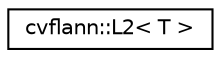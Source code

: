 digraph "Graphical Class Hierarchy"
{
 // LATEX_PDF_SIZE
  edge [fontname="Helvetica",fontsize="10",labelfontname="Helvetica",labelfontsize="10"];
  node [fontname="Helvetica",fontsize="10",shape=record];
  rankdir="LR";
  Node0 [label="cvflann::L2\< T \>",height=0.2,width=0.4,color="black", fillcolor="white", style="filled",URL="$structcvflann_1_1_l2.html",tooltip=" "];
}
